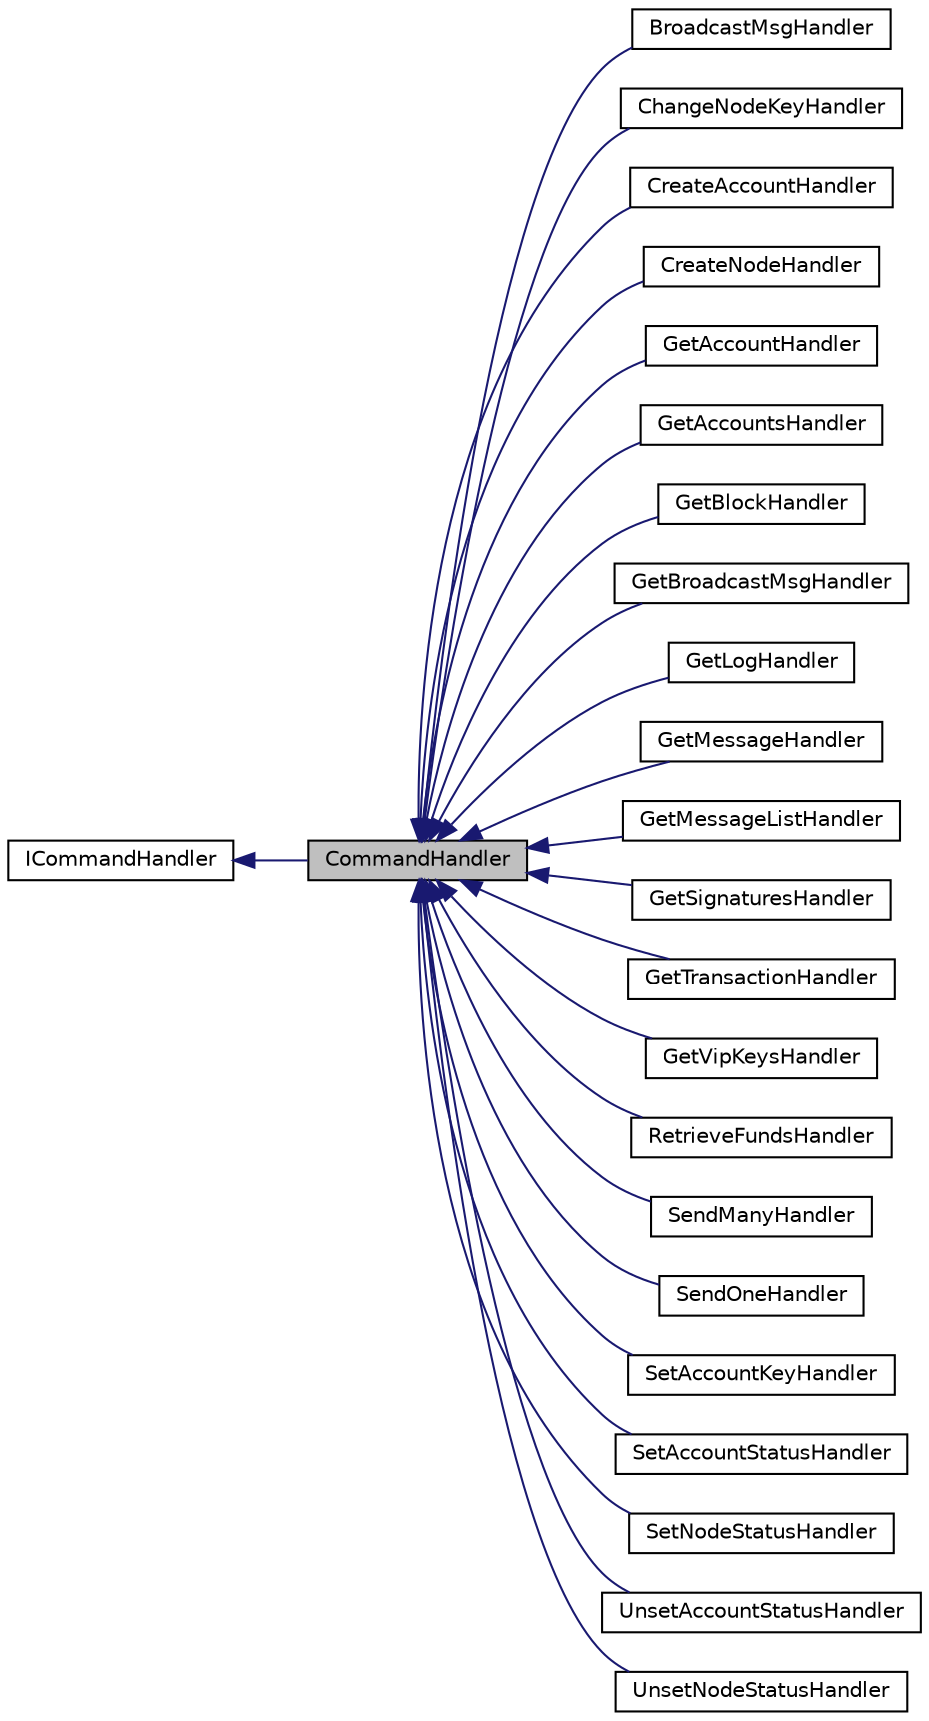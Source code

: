digraph "CommandHandler"
{
  edge [fontname="Helvetica",fontsize="10",labelfontname="Helvetica",labelfontsize="10"];
  node [fontname="Helvetica",fontsize="10",shape=record];
  rankdir="LR";
  Node0 [label="CommandHandler",height=0.2,width=0.4,color="black", fillcolor="grey75", style="filled", fontcolor="black"];
  Node1 -> Node0 [dir="back",color="midnightblue",fontsize="10",style="solid",fontname="Helvetica"];
  Node1 [label="ICommandHandler",height=0.2,width=0.4,color="black", fillcolor="white", style="filled",URL="$class_i_command_handler.html",tooltip="Command handler Interface. "];
  Node0 -> Node2 [dir="back",color="midnightblue",fontsize="10",style="solid",fontname="Helvetica"];
  Node2 [label="BroadcastMsgHandler",height=0.2,width=0.4,color="black", fillcolor="white", style="filled",URL="$class_broadcast_msg_handler.html"];
  Node0 -> Node3 [dir="back",color="midnightblue",fontsize="10",style="solid",fontname="Helvetica"];
  Node3 [label="ChangeNodeKeyHandler",height=0.2,width=0.4,color="black", fillcolor="white", style="filled",URL="$class_change_node_key_handler.html"];
  Node0 -> Node4 [dir="back",color="midnightblue",fontsize="10",style="solid",fontname="Helvetica"];
  Node4 [label="CreateAccountHandler",height=0.2,width=0.4,color="black", fillcolor="white", style="filled",URL="$class_create_account_handler.html"];
  Node0 -> Node5 [dir="back",color="midnightblue",fontsize="10",style="solid",fontname="Helvetica"];
  Node5 [label="CreateNodeHandler",height=0.2,width=0.4,color="black", fillcolor="white", style="filled",URL="$class_create_node_handler.html"];
  Node0 -> Node6 [dir="back",color="midnightblue",fontsize="10",style="solid",fontname="Helvetica"];
  Node6 [label="GetAccountHandler",height=0.2,width=0.4,color="black", fillcolor="white", style="filled",URL="$class_get_account_handler.html"];
  Node0 -> Node7 [dir="back",color="midnightblue",fontsize="10",style="solid",fontname="Helvetica"];
  Node7 [label="GetAccountsHandler",height=0.2,width=0.4,color="black", fillcolor="white", style="filled",URL="$class_get_accounts_handler.html"];
  Node0 -> Node8 [dir="back",color="midnightblue",fontsize="10",style="solid",fontname="Helvetica"];
  Node8 [label="GetBlockHandler",height=0.2,width=0.4,color="black", fillcolor="white", style="filled",URL="$class_get_block_handler.html"];
  Node0 -> Node9 [dir="back",color="midnightblue",fontsize="10",style="solid",fontname="Helvetica"];
  Node9 [label="GetBroadcastMsgHandler",height=0.2,width=0.4,color="black", fillcolor="white", style="filled",URL="$class_get_broadcast_msg_handler.html"];
  Node0 -> Node10 [dir="back",color="midnightblue",fontsize="10",style="solid",fontname="Helvetica"];
  Node10 [label="GetLogHandler",height=0.2,width=0.4,color="black", fillcolor="white", style="filled",URL="$class_get_log_handler.html"];
  Node0 -> Node11 [dir="back",color="midnightblue",fontsize="10",style="solid",fontname="Helvetica"];
  Node11 [label="GetMessageHandler",height=0.2,width=0.4,color="black", fillcolor="white", style="filled",URL="$class_get_message_handler.html"];
  Node0 -> Node12 [dir="back",color="midnightblue",fontsize="10",style="solid",fontname="Helvetica"];
  Node12 [label="GetMessageListHandler",height=0.2,width=0.4,color="black", fillcolor="white", style="filled",URL="$class_get_message_list_handler.html"];
  Node0 -> Node13 [dir="back",color="midnightblue",fontsize="10",style="solid",fontname="Helvetica"];
  Node13 [label="GetSignaturesHandler",height=0.2,width=0.4,color="black", fillcolor="white", style="filled",URL="$class_get_signatures_handler.html"];
  Node0 -> Node14 [dir="back",color="midnightblue",fontsize="10",style="solid",fontname="Helvetica"];
  Node14 [label="GetTransactionHandler",height=0.2,width=0.4,color="black", fillcolor="white", style="filled",URL="$class_get_transaction_handler.html"];
  Node0 -> Node15 [dir="back",color="midnightblue",fontsize="10",style="solid",fontname="Helvetica"];
  Node15 [label="GetVipKeysHandler",height=0.2,width=0.4,color="black", fillcolor="white", style="filled",URL="$class_get_vip_keys_handler.html"];
  Node0 -> Node16 [dir="back",color="midnightblue",fontsize="10",style="solid",fontname="Helvetica"];
  Node16 [label="RetrieveFundsHandler",height=0.2,width=0.4,color="black", fillcolor="white", style="filled",URL="$class_retrieve_funds_handler.html"];
  Node0 -> Node17 [dir="back",color="midnightblue",fontsize="10",style="solid",fontname="Helvetica"];
  Node17 [label="SendManyHandler",height=0.2,width=0.4,color="black", fillcolor="white", style="filled",URL="$class_send_many_handler.html"];
  Node0 -> Node18 [dir="back",color="midnightblue",fontsize="10",style="solid",fontname="Helvetica"];
  Node18 [label="SendOneHandler",height=0.2,width=0.4,color="black", fillcolor="white", style="filled",URL="$class_send_one_handler.html"];
  Node0 -> Node19 [dir="back",color="midnightblue",fontsize="10",style="solid",fontname="Helvetica"];
  Node19 [label="SetAccountKeyHandler",height=0.2,width=0.4,color="black", fillcolor="white", style="filled",URL="$class_set_account_key_handler.html"];
  Node0 -> Node20 [dir="back",color="midnightblue",fontsize="10",style="solid",fontname="Helvetica"];
  Node20 [label="SetAccountStatusHandler",height=0.2,width=0.4,color="black", fillcolor="white", style="filled",URL="$class_set_account_status_handler.html"];
  Node0 -> Node21 [dir="back",color="midnightblue",fontsize="10",style="solid",fontname="Helvetica"];
  Node21 [label="SetNodeStatusHandler",height=0.2,width=0.4,color="black", fillcolor="white", style="filled",URL="$class_set_node_status_handler.html"];
  Node0 -> Node22 [dir="back",color="midnightblue",fontsize="10",style="solid",fontname="Helvetica"];
  Node22 [label="UnsetAccountStatusHandler",height=0.2,width=0.4,color="black", fillcolor="white", style="filled",URL="$class_unset_account_status_handler.html"];
  Node0 -> Node23 [dir="back",color="midnightblue",fontsize="10",style="solid",fontname="Helvetica"];
  Node23 [label="UnsetNodeStatusHandler",height=0.2,width=0.4,color="black", fillcolor="white", style="filled",URL="$class_unset_node_status_handler.html"];
}
